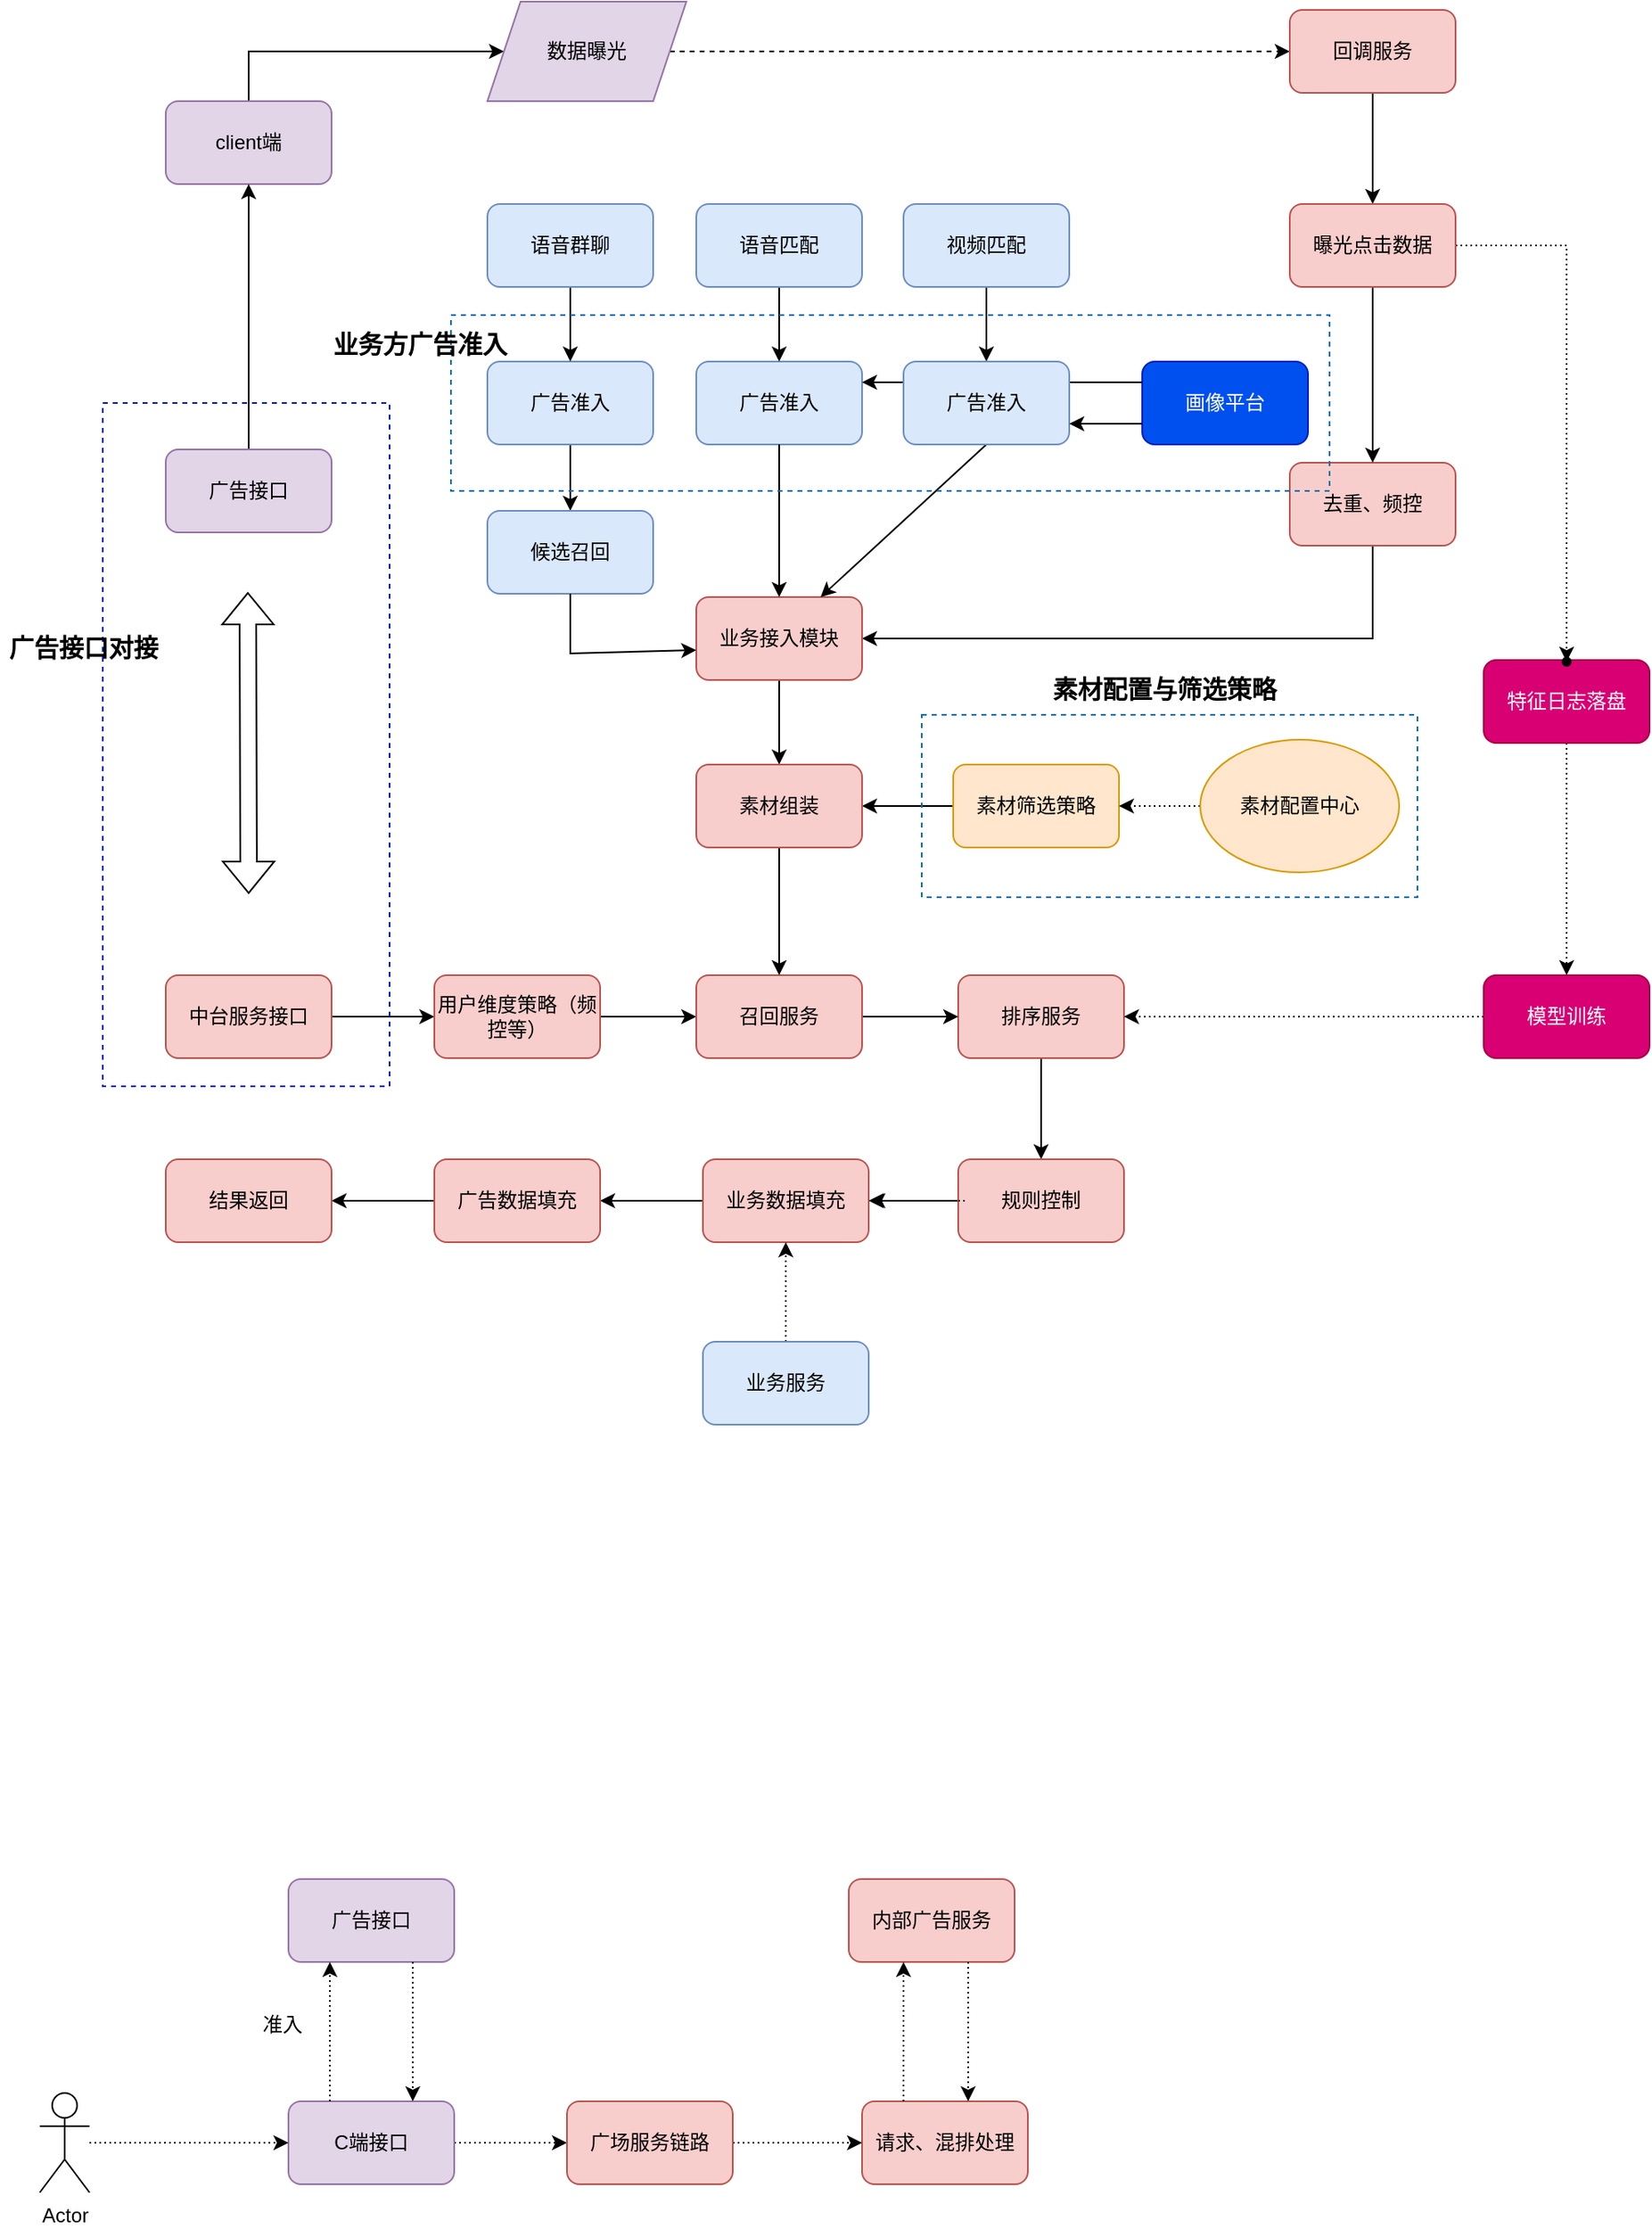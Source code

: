 <mxfile version="19.0.3" type="github">
  <diagram id="p2wRpIBJFvxWtka3z7Nr" name="Page-1">
    <mxGraphModel dx="1553" dy="1036" grid="0" gridSize="10" guides="1" tooltips="1" connect="1" arrows="1" fold="1" page="0" pageScale="1" pageWidth="827" pageHeight="1169" math="0" shadow="0">
      <root>
        <mxCell id="0" />
        <mxCell id="1" parent="0" />
        <mxCell id="6UFCJXkOAKZk3BNe9hMn-11" value="" style="edgeStyle=orthogonalEdgeStyle;rounded=0;orthogonalLoop=1;jettySize=auto;html=1;" parent="1" source="6UFCJXkOAKZk3BNe9hMn-1" target="6UFCJXkOAKZk3BNe9hMn-5" edge="1">
          <mxGeometry relative="1" as="geometry">
            <Array as="points">
              <mxPoint x="210" y="-4" />
            </Array>
          </mxGeometry>
        </mxCell>
        <mxCell id="6UFCJXkOAKZk3BNe9hMn-1" value="client端" style="rounded=1;whiteSpace=wrap;html=1;fillColor=#e1d5e7;strokeColor=#9673a6;" parent="1" vertex="1">
          <mxGeometry x="160" y="26" width="100" height="50" as="geometry" />
        </mxCell>
        <mxCell id="6UFCJXkOAKZk3BNe9hMn-10" value="" style="edgeStyle=orthogonalEdgeStyle;rounded=0;orthogonalLoop=1;jettySize=auto;html=1;" parent="1" source="6UFCJXkOAKZk3BNe9hMn-2" target="6UFCJXkOAKZk3BNe9hMn-1" edge="1">
          <mxGeometry relative="1" as="geometry" />
        </mxCell>
        <mxCell id="6UFCJXkOAKZk3BNe9hMn-2" value="广告接口" style="rounded=1;whiteSpace=wrap;html=1;fillColor=#e1d5e7;strokeColor=#9673a6;" parent="1" vertex="1">
          <mxGeometry x="160" y="236" width="100" height="50" as="geometry" />
        </mxCell>
        <mxCell id="6UFCJXkOAKZk3BNe9hMn-22" value="" style="edgeStyle=orthogonalEdgeStyle;rounded=0;orthogonalLoop=1;jettySize=auto;html=1;dashed=1;" parent="1" source="6UFCJXkOAKZk3BNe9hMn-5" target="6UFCJXkOAKZk3BNe9hMn-6" edge="1">
          <mxGeometry relative="1" as="geometry">
            <mxPoint x="414" y="106" as="targetPoint" />
          </mxGeometry>
        </mxCell>
        <mxCell id="6UFCJXkOAKZk3BNe9hMn-5" value="数据曝光" style="shape=parallelogram;perimeter=parallelogramPerimeter;whiteSpace=wrap;html=1;fixedSize=1;fillColor=#e1d5e7;strokeColor=#9673a6;" parent="1" vertex="1">
          <mxGeometry x="354" y="-34" width="120" height="60" as="geometry" />
        </mxCell>
        <mxCell id="uRrBAlwz7mGKRy-9YRJE-32" value="" style="edgeStyle=orthogonalEdgeStyle;rounded=0;orthogonalLoop=1;jettySize=auto;html=1;" parent="1" source="6UFCJXkOAKZk3BNe9hMn-6" target="uRrBAlwz7mGKRy-9YRJE-31" edge="1">
          <mxGeometry relative="1" as="geometry" />
        </mxCell>
        <mxCell id="6UFCJXkOAKZk3BNe9hMn-6" value="回调服务" style="rounded=1;whiteSpace=wrap;html=1;fillColor=#f8cecc;strokeColor=#b85450;" parent="1" vertex="1">
          <mxGeometry x="838" y="-29" width="100" height="50" as="geometry" />
        </mxCell>
        <mxCell id="uRrBAlwz7mGKRy-9YRJE-53" value="" style="edgeStyle=none;rounded=0;orthogonalLoop=1;jettySize=auto;html=1;entryX=1;entryY=0.5;entryDx=0;entryDy=0;exitX=0.5;exitY=1;exitDx=0;exitDy=0;" parent="1" source="6UFCJXkOAKZk3BNe9hMn-7" target="uRrBAlwz7mGKRy-9YRJE-3" edge="1">
          <mxGeometry relative="1" as="geometry">
            <Array as="points">
              <mxPoint x="888" y="350" />
            </Array>
          </mxGeometry>
        </mxCell>
        <mxCell id="6UFCJXkOAKZk3BNe9hMn-7" value="去重、频控" style="rounded=1;whiteSpace=wrap;html=1;fillColor=#f8cecc;strokeColor=#b85450;" parent="1" vertex="1">
          <mxGeometry x="838" y="244" width="100" height="50" as="geometry" />
        </mxCell>
        <mxCell id="uRrBAlwz7mGKRy-9YRJE-16" value="" style="edgeStyle=orthogonalEdgeStyle;rounded=0;orthogonalLoop=1;jettySize=auto;html=1;" parent="1" source="uRrBAlwz7mGKRy-9YRJE-1" target="uRrBAlwz7mGKRy-9YRJE-2" edge="1">
          <mxGeometry relative="1" as="geometry" />
        </mxCell>
        <mxCell id="uRrBAlwz7mGKRy-9YRJE-1" value="中台服务接口" style="rounded=1;whiteSpace=wrap;html=1;fillColor=#f8cecc;strokeColor=#b85450;" parent="1" vertex="1">
          <mxGeometry x="160" y="553" width="100" height="50" as="geometry" />
        </mxCell>
        <mxCell id="uRrBAlwz7mGKRy-9YRJE-51" value="" style="edgeStyle=none;rounded=0;orthogonalLoop=1;jettySize=auto;html=1;" parent="1" source="uRrBAlwz7mGKRy-9YRJE-2" target="uRrBAlwz7mGKRy-9YRJE-50" edge="1">
          <mxGeometry relative="1" as="geometry" />
        </mxCell>
        <mxCell id="uRrBAlwz7mGKRy-9YRJE-2" value="用户维度策略（频控等）" style="rounded=1;whiteSpace=wrap;html=1;fillColor=#f8cecc;strokeColor=#b85450;" parent="1" vertex="1">
          <mxGeometry x="322" y="553" width="100" height="50" as="geometry" />
        </mxCell>
        <mxCell id="uRrBAlwz7mGKRy-9YRJE-55" value="" style="edgeStyle=none;rounded=0;orthogonalLoop=1;jettySize=auto;html=1;" parent="1" source="uRrBAlwz7mGKRy-9YRJE-3" target="uRrBAlwz7mGKRy-9YRJE-54" edge="1">
          <mxGeometry relative="1" as="geometry" />
        </mxCell>
        <mxCell id="uRrBAlwz7mGKRy-9YRJE-3" value="业务接入模块" style="rounded=1;whiteSpace=wrap;html=1;fillColor=#f8cecc;strokeColor=#b85450;" parent="1" vertex="1">
          <mxGeometry x="480" y="325" width="100" height="50" as="geometry" />
        </mxCell>
        <mxCell id="uRrBAlwz7mGKRy-9YRJE-19" value="" style="edgeStyle=orthogonalEdgeStyle;rounded=0;orthogonalLoop=1;jettySize=auto;html=1;" parent="1" source="uRrBAlwz7mGKRy-9YRJE-4" target="uRrBAlwz7mGKRy-9YRJE-15" edge="1">
          <mxGeometry relative="1" as="geometry" />
        </mxCell>
        <mxCell id="uRrBAlwz7mGKRy-9YRJE-4" value="排序服务" style="rounded=1;whiteSpace=wrap;html=1;fillColor=#f8cecc;strokeColor=#b85450;" parent="1" vertex="1">
          <mxGeometry x="638" y="553" width="100" height="50" as="geometry" />
        </mxCell>
        <mxCell id="0HuSh8gsWG1smfFd3EnL-18" value="" style="edgeStyle=orthogonalEdgeStyle;rounded=0;orthogonalLoop=1;jettySize=auto;html=1;" edge="1" parent="1" source="uRrBAlwz7mGKRy-9YRJE-5" target="0HuSh8gsWG1smfFd3EnL-17">
          <mxGeometry relative="1" as="geometry" />
        </mxCell>
        <mxCell id="uRrBAlwz7mGKRy-9YRJE-5" value="广告准入" style="rounded=1;whiteSpace=wrap;html=1;fillColor=#dae8fc;strokeColor=#6c8ebf;" parent="1" vertex="1">
          <mxGeometry x="354" y="183" width="100" height="50" as="geometry" />
        </mxCell>
        <mxCell id="uRrBAlwz7mGKRy-9YRJE-6" value="广告准入" style="rounded=1;whiteSpace=wrap;html=1;fillColor=#dae8fc;strokeColor=#6c8ebf;" parent="1" vertex="1">
          <mxGeometry x="480" y="183" width="100" height="50" as="geometry" />
        </mxCell>
        <mxCell id="uRrBAlwz7mGKRy-9YRJE-9" value="" style="endArrow=classic;html=1;rounded=0;entryX=0.5;entryY=0;entryDx=0;entryDy=0;exitX=0.5;exitY=1;exitDx=0;exitDy=0;" parent="1" source="uRrBAlwz7mGKRy-9YRJE-6" target="uRrBAlwz7mGKRy-9YRJE-3" edge="1">
          <mxGeometry width="50" height="50" relative="1" as="geometry">
            <mxPoint x="644" y="428" as="sourcePoint" />
            <mxPoint x="759" y="568" as="targetPoint" />
          </mxGeometry>
        </mxCell>
        <mxCell id="uRrBAlwz7mGKRy-9YRJE-10" value="" style="endArrow=classic;html=1;rounded=0;entryX=0.75;entryY=0;entryDx=0;entryDy=0;exitX=0.5;exitY=1;exitDx=0;exitDy=0;" parent="1" target="uRrBAlwz7mGKRy-9YRJE-3" edge="1">
          <mxGeometry width="50" height="50" relative="1" as="geometry">
            <mxPoint x="655" y="233" as="sourcePoint" />
            <mxPoint x="917" y="617" as="targetPoint" />
          </mxGeometry>
        </mxCell>
        <mxCell id="uRrBAlwz7mGKRy-9YRJE-23" value="" style="edgeStyle=orthogonalEdgeStyle;rounded=0;orthogonalLoop=1;jettySize=auto;html=1;" parent="1" source="uRrBAlwz7mGKRy-9YRJE-12" target="uRrBAlwz7mGKRy-9YRJE-13" edge="1">
          <mxGeometry relative="1" as="geometry" />
        </mxCell>
        <mxCell id="uRrBAlwz7mGKRy-9YRJE-12" value="业务数据填充" style="rounded=1;whiteSpace=wrap;html=1;fillColor=#f8cecc;strokeColor=#b85450;" parent="1" vertex="1">
          <mxGeometry x="484" y="664" width="100" height="50" as="geometry" />
        </mxCell>
        <mxCell id="0HuSh8gsWG1smfFd3EnL-5" value="" style="edgeStyle=orthogonalEdgeStyle;rounded=0;orthogonalLoop=1;jettySize=auto;html=1;" edge="1" parent="1" source="uRrBAlwz7mGKRy-9YRJE-13" target="0HuSh8gsWG1smfFd3EnL-4">
          <mxGeometry relative="1" as="geometry" />
        </mxCell>
        <mxCell id="uRrBAlwz7mGKRy-9YRJE-13" value="广告数据填充" style="rounded=1;whiteSpace=wrap;html=1;fillColor=#f8cecc;strokeColor=#b85450;" parent="1" vertex="1">
          <mxGeometry x="322" y="664" width="100" height="50" as="geometry" />
        </mxCell>
        <mxCell id="uRrBAlwz7mGKRy-9YRJE-20" value="" style="edgeStyle=orthogonalEdgeStyle;rounded=0;orthogonalLoop=1;jettySize=auto;html=1;" parent="1" source="uRrBAlwz7mGKRy-9YRJE-15" edge="1">
          <mxGeometry relative="1" as="geometry">
            <mxPoint x="585" y="689" as="targetPoint" />
          </mxGeometry>
        </mxCell>
        <mxCell id="uRrBAlwz7mGKRy-9YRJE-15" value="规则控制" style="rounded=1;whiteSpace=wrap;html=1;fillColor=#f8cecc;strokeColor=#b85450;" parent="1" vertex="1">
          <mxGeometry x="638" y="664" width="100" height="50" as="geometry" />
        </mxCell>
        <mxCell id="uRrBAlwz7mGKRy-9YRJE-33" value="" style="edgeStyle=orthogonalEdgeStyle;rounded=0;orthogonalLoop=1;jettySize=auto;html=1;" parent="1" source="uRrBAlwz7mGKRy-9YRJE-31" target="6UFCJXkOAKZk3BNe9hMn-7" edge="1">
          <mxGeometry relative="1" as="geometry" />
        </mxCell>
        <mxCell id="uRrBAlwz7mGKRy-9YRJE-47" value="" style="edgeStyle=none;rounded=0;orthogonalLoop=1;jettySize=auto;html=1;dashed=1;dashPattern=1 2;" parent="1" source="uRrBAlwz7mGKRy-9YRJE-31" target="uRrBAlwz7mGKRy-9YRJE-46" edge="1">
          <mxGeometry relative="1" as="geometry">
            <Array as="points">
              <mxPoint x="1005" y="113" />
            </Array>
          </mxGeometry>
        </mxCell>
        <mxCell id="uRrBAlwz7mGKRy-9YRJE-31" value="曝光点击数据" style="rounded=1;whiteSpace=wrap;html=1;fillColor=#f8cecc;strokeColor=#b85450;" parent="1" vertex="1">
          <mxGeometry x="838" y="88" width="100" height="50" as="geometry" />
        </mxCell>
        <mxCell id="uRrBAlwz7mGKRy-9YRJE-57" value="" style="edgeStyle=none;rounded=0;orthogonalLoop=1;jettySize=auto;html=1;" parent="1" source="uRrBAlwz7mGKRy-9YRJE-34" target="uRrBAlwz7mGKRy-9YRJE-54" edge="1">
          <mxGeometry relative="1" as="geometry" />
        </mxCell>
        <mxCell id="uRrBAlwz7mGKRy-9YRJE-34" value="素材筛选策略" style="rounded=1;whiteSpace=wrap;html=1;fillColor=#ffe6cc;strokeColor=#d79b00;" parent="1" vertex="1">
          <mxGeometry x="635" y="426" width="100" height="50" as="geometry" />
        </mxCell>
        <mxCell id="uRrBAlwz7mGKRy-9YRJE-38" value="" style="edgeStyle=none;rounded=0;orthogonalLoop=1;jettySize=auto;html=1;dashed=1;dashPattern=1 2;" parent="1" source="uRrBAlwz7mGKRy-9YRJE-37" target="uRrBAlwz7mGKRy-9YRJE-34" edge="1">
          <mxGeometry relative="1" as="geometry" />
        </mxCell>
        <mxCell id="uRrBAlwz7mGKRy-9YRJE-37" value="素材配置中心" style="ellipse;whiteSpace=wrap;html=1;fillColor=#ffe6cc;strokeColor=#d79b00;" parent="1" vertex="1">
          <mxGeometry x="784" y="411" width="120" height="80" as="geometry" />
        </mxCell>
        <mxCell id="uRrBAlwz7mGKRy-9YRJE-48" value="" style="edgeStyle=none;rounded=0;orthogonalLoop=1;jettySize=auto;html=1;dashed=1;dashPattern=1 2;" parent="1" source="uRrBAlwz7mGKRy-9YRJE-44" target="uRrBAlwz7mGKRy-9YRJE-45" edge="1">
          <mxGeometry relative="1" as="geometry" />
        </mxCell>
        <mxCell id="uRrBAlwz7mGKRy-9YRJE-44" value="特征日志落盘" style="rounded=1;whiteSpace=wrap;html=1;fillColor=#d80073;fontColor=#ffffff;strokeColor=#A50040;" parent="1" vertex="1">
          <mxGeometry x="955" y="363" width="100" height="50" as="geometry" />
        </mxCell>
        <mxCell id="uRrBAlwz7mGKRy-9YRJE-49" value="" style="edgeStyle=none;rounded=0;orthogonalLoop=1;jettySize=auto;html=1;dashed=1;dashPattern=1 2;" parent="1" source="uRrBAlwz7mGKRy-9YRJE-45" target="uRrBAlwz7mGKRy-9YRJE-4" edge="1">
          <mxGeometry relative="1" as="geometry" />
        </mxCell>
        <mxCell id="uRrBAlwz7mGKRy-9YRJE-45" value="模型训练" style="rounded=1;whiteSpace=wrap;html=1;fillColor=#d80073;fontColor=#ffffff;strokeColor=#A50040;" parent="1" vertex="1">
          <mxGeometry x="955" y="553" width="100" height="50" as="geometry" />
        </mxCell>
        <mxCell id="uRrBAlwz7mGKRy-9YRJE-46" value="" style="shape=waypoint;sketch=0;size=6;pointerEvents=1;points=[];fillColor=default;resizable=0;rotatable=0;perimeter=centerPerimeter;snapToPoint=1;rounded=1;" parent="1" vertex="1">
          <mxGeometry x="985" y="344" width="40" height="40" as="geometry" />
        </mxCell>
        <mxCell id="uRrBAlwz7mGKRy-9YRJE-52" value="" style="edgeStyle=none;rounded=0;orthogonalLoop=1;jettySize=auto;html=1;" parent="1" source="uRrBAlwz7mGKRy-9YRJE-50" target="uRrBAlwz7mGKRy-9YRJE-4" edge="1">
          <mxGeometry relative="1" as="geometry" />
        </mxCell>
        <mxCell id="uRrBAlwz7mGKRy-9YRJE-50" value="召回服务" style="rounded=1;whiteSpace=wrap;html=1;fillColor=#f8cecc;strokeColor=#b85450;" parent="1" vertex="1">
          <mxGeometry x="480" y="553" width="100" height="50" as="geometry" />
        </mxCell>
        <mxCell id="uRrBAlwz7mGKRy-9YRJE-56" value="" style="edgeStyle=none;rounded=0;orthogonalLoop=1;jettySize=auto;html=1;" parent="1" source="uRrBAlwz7mGKRy-9YRJE-54" target="uRrBAlwz7mGKRy-9YRJE-50" edge="1">
          <mxGeometry relative="1" as="geometry" />
        </mxCell>
        <mxCell id="uRrBAlwz7mGKRy-9YRJE-54" value="素材组装" style="rounded=1;whiteSpace=wrap;html=1;fillColor=#f8cecc;strokeColor=#b85450;" parent="1" vertex="1">
          <mxGeometry x="480" y="426" width="100" height="50" as="geometry" />
        </mxCell>
        <mxCell id="uRrBAlwz7mGKRy-9YRJE-59" value="" style="edgeStyle=none;rounded=0;orthogonalLoop=1;jettySize=auto;html=1;dashed=1;dashPattern=1 2;" parent="1" target="uRrBAlwz7mGKRy-9YRJE-12" edge="1">
          <mxGeometry relative="1" as="geometry">
            <mxPoint x="642" y="689" as="sourcePoint" />
          </mxGeometry>
        </mxCell>
        <mxCell id="uRrBAlwz7mGKRy-9YRJE-61" value="" style="edgeStyle=none;rounded=0;orthogonalLoop=1;jettySize=auto;html=1;dashed=1;dashPattern=1 2;" parent="1" source="uRrBAlwz7mGKRy-9YRJE-60" target="uRrBAlwz7mGKRy-9YRJE-12" edge="1">
          <mxGeometry relative="1" as="geometry" />
        </mxCell>
        <mxCell id="uRrBAlwz7mGKRy-9YRJE-60" value="业务服务" style="rounded=1;whiteSpace=wrap;html=1;fillColor=#dae8fc;strokeColor=#6c8ebf;" parent="1" vertex="1">
          <mxGeometry x="484" y="774" width="100" height="50" as="geometry" />
        </mxCell>
        <mxCell id="uRrBAlwz7mGKRy-9YRJE-62" value="广告接口" style="rounded=1;whiteSpace=wrap;html=1;fillColor=#e1d5e7;strokeColor=#9673a6;" parent="1" vertex="1">
          <mxGeometry x="234" y="1098" width="100" height="50" as="geometry" />
        </mxCell>
        <mxCell id="uRrBAlwz7mGKRy-9YRJE-74" value="" style="edgeStyle=none;rounded=0;orthogonalLoop=1;jettySize=auto;html=1;dashed=1;dashPattern=1 2;" parent="1" source="uRrBAlwz7mGKRy-9YRJE-63" target="uRrBAlwz7mGKRy-9YRJE-73" edge="1">
          <mxGeometry relative="1" as="geometry" />
        </mxCell>
        <mxCell id="uRrBAlwz7mGKRy-9YRJE-63" value="C端接口" style="rounded=1;whiteSpace=wrap;html=1;fillColor=#e1d5e7;strokeColor=#9673a6;" parent="1" vertex="1">
          <mxGeometry x="234" y="1232" width="100" height="50" as="geometry" />
        </mxCell>
        <mxCell id="uRrBAlwz7mGKRy-9YRJE-64" value="内部广告服务" style="rounded=1;whiteSpace=wrap;html=1;fillColor=#f8cecc;strokeColor=#b85450;" parent="1" vertex="1">
          <mxGeometry x="572" y="1098" width="100" height="50" as="geometry" />
        </mxCell>
        <mxCell id="uRrBAlwz7mGKRy-9YRJE-65" value="请求、混排处理" style="rounded=1;whiteSpace=wrap;html=1;fillColor=#f8cecc;strokeColor=#b85450;" parent="1" vertex="1">
          <mxGeometry x="580" y="1232" width="100" height="50" as="geometry" />
        </mxCell>
        <mxCell id="uRrBAlwz7mGKRy-9YRJE-67" value="" style="edgeStyle=none;rounded=0;orthogonalLoop=1;jettySize=auto;html=1;dashed=1;dashPattern=1 2;" parent="1" source="uRrBAlwz7mGKRy-9YRJE-66" target="uRrBAlwz7mGKRy-9YRJE-63" edge="1">
          <mxGeometry relative="1" as="geometry" />
        </mxCell>
        <mxCell id="uRrBAlwz7mGKRy-9YRJE-66" value="Actor" style="shape=umlActor;verticalLabelPosition=bottom;verticalAlign=top;html=1;outlineConnect=0;" parent="1" vertex="1">
          <mxGeometry x="84" y="1227" width="30" height="60" as="geometry" />
        </mxCell>
        <mxCell id="uRrBAlwz7mGKRy-9YRJE-68" value="" style="endArrow=classic;html=1;rounded=0;dashed=1;dashPattern=1 2;exitX=0.25;exitY=0;exitDx=0;exitDy=0;entryX=0.25;entryY=1;entryDx=0;entryDy=0;" parent="1" source="uRrBAlwz7mGKRy-9YRJE-63" target="uRrBAlwz7mGKRy-9YRJE-62" edge="1">
          <mxGeometry width="50" height="50" relative="1" as="geometry">
            <mxPoint x="280" y="1222" as="sourcePoint" />
            <mxPoint x="330" y="1172" as="targetPoint" />
          </mxGeometry>
        </mxCell>
        <mxCell id="uRrBAlwz7mGKRy-9YRJE-69" value="" style="endArrow=classic;html=1;rounded=0;dashed=1;dashPattern=1 2;exitX=0.75;exitY=1;exitDx=0;exitDy=0;entryX=0.75;entryY=0;entryDx=0;entryDy=0;" parent="1" source="uRrBAlwz7mGKRy-9YRJE-62" target="uRrBAlwz7mGKRy-9YRJE-63" edge="1">
          <mxGeometry width="50" height="50" relative="1" as="geometry">
            <mxPoint x="269" y="1242" as="sourcePoint" />
            <mxPoint x="269" y="1158" as="targetPoint" />
          </mxGeometry>
        </mxCell>
        <mxCell id="uRrBAlwz7mGKRy-9YRJE-71" value="" style="endArrow=classic;html=1;rounded=0;dashed=1;dashPattern=1 2;exitX=0.25;exitY=0;exitDx=0;exitDy=0;entryX=0.25;entryY=1;entryDx=0;entryDy=0;" parent="1" edge="1">
          <mxGeometry width="50" height="50" relative="1" as="geometry">
            <mxPoint x="605" y="1232" as="sourcePoint" />
            <mxPoint x="605" y="1148" as="targetPoint" />
          </mxGeometry>
        </mxCell>
        <mxCell id="uRrBAlwz7mGKRy-9YRJE-72" value="" style="endArrow=classic;html=1;rounded=0;dashed=1;dashPattern=1 2;exitX=0.75;exitY=1;exitDx=0;exitDy=0;entryX=0.75;entryY=0;entryDx=0;entryDy=0;" parent="1" edge="1">
          <mxGeometry width="50" height="50" relative="1" as="geometry">
            <mxPoint x="644" y="1148" as="sourcePoint" />
            <mxPoint x="644" y="1232" as="targetPoint" />
          </mxGeometry>
        </mxCell>
        <mxCell id="uRrBAlwz7mGKRy-9YRJE-75" value="" style="edgeStyle=none;rounded=0;orthogonalLoop=1;jettySize=auto;html=1;dashed=1;dashPattern=1 2;" parent="1" source="uRrBAlwz7mGKRy-9YRJE-73" target="uRrBAlwz7mGKRy-9YRJE-65" edge="1">
          <mxGeometry relative="1" as="geometry" />
        </mxCell>
        <mxCell id="uRrBAlwz7mGKRy-9YRJE-73" value="广场服务链路" style="rounded=1;whiteSpace=wrap;html=1;fillColor=#f8cecc;strokeColor=#b85450;" parent="1" vertex="1">
          <mxGeometry x="402" y="1232" width="100" height="50" as="geometry" />
        </mxCell>
        <mxCell id="uRrBAlwz7mGKRy-9YRJE-76" value="准入" style="text;html=1;resizable=0;autosize=1;align=center;verticalAlign=middle;points=[];fillColor=none;strokeColor=none;rounded=0;" parent="1" vertex="1">
          <mxGeometry x="213" y="1177" width="34" height="18" as="geometry" />
        </mxCell>
        <mxCell id="0HuSh8gsWG1smfFd3EnL-3" value="" style="shape=flexArrow;endArrow=classic;startArrow=classic;html=1;rounded=0;" edge="1" parent="1">
          <mxGeometry width="100" height="100" relative="1" as="geometry">
            <mxPoint x="210" y="504" as="sourcePoint" />
            <mxPoint x="209.5" y="322" as="targetPoint" />
          </mxGeometry>
        </mxCell>
        <mxCell id="0HuSh8gsWG1smfFd3EnL-4" value="结果返回" style="rounded=1;whiteSpace=wrap;html=1;fillColor=#f8cecc;strokeColor=#b85450;" vertex="1" parent="1">
          <mxGeometry x="160" y="664" width="100" height="50" as="geometry" />
        </mxCell>
        <mxCell id="0HuSh8gsWG1smfFd3EnL-10" value="" style="edgeStyle=orthogonalEdgeStyle;rounded=0;orthogonalLoop=1;jettySize=auto;html=1;" edge="1" parent="1" source="0HuSh8gsWG1smfFd3EnL-7" target="uRrBAlwz7mGKRy-9YRJE-5">
          <mxGeometry relative="1" as="geometry" />
        </mxCell>
        <mxCell id="0HuSh8gsWG1smfFd3EnL-7" value="语音群聊" style="rounded=1;whiteSpace=wrap;html=1;fillColor=#dae8fc;strokeColor=#6c8ebf;" vertex="1" parent="1">
          <mxGeometry x="354" y="88" width="100" height="50" as="geometry" />
        </mxCell>
        <mxCell id="0HuSh8gsWG1smfFd3EnL-11" value="" style="edgeStyle=orthogonalEdgeStyle;rounded=0;orthogonalLoop=1;jettySize=auto;html=1;" edge="1" parent="1" source="0HuSh8gsWG1smfFd3EnL-8" target="uRrBAlwz7mGKRy-9YRJE-6">
          <mxGeometry relative="1" as="geometry" />
        </mxCell>
        <mxCell id="0HuSh8gsWG1smfFd3EnL-8" value="语音匹配" style="rounded=1;whiteSpace=wrap;html=1;fillColor=#dae8fc;strokeColor=#6c8ebf;" vertex="1" parent="1">
          <mxGeometry x="480" y="88" width="100" height="50" as="geometry" />
        </mxCell>
        <mxCell id="0HuSh8gsWG1smfFd3EnL-12" value="" style="edgeStyle=orthogonalEdgeStyle;rounded=0;orthogonalLoop=1;jettySize=auto;html=1;" edge="1" parent="1" source="0HuSh8gsWG1smfFd3EnL-9">
          <mxGeometry relative="1" as="geometry">
            <mxPoint x="655" y="183" as="targetPoint" />
          </mxGeometry>
        </mxCell>
        <mxCell id="0HuSh8gsWG1smfFd3EnL-9" value="视频匹配" style="rounded=1;whiteSpace=wrap;html=1;fillColor=#dae8fc;strokeColor=#6c8ebf;" vertex="1" parent="1">
          <mxGeometry x="605" y="88" width="100" height="50" as="geometry" />
        </mxCell>
        <mxCell id="0HuSh8gsWG1smfFd3EnL-13" value="画像平台" style="rounded=1;whiteSpace=wrap;html=1;fillColor=#0050ef;strokeColor=#001DBC;fontColor=#ffffff;" vertex="1" parent="1">
          <mxGeometry x="749" y="183" width="100" height="50" as="geometry" />
        </mxCell>
        <mxCell id="0HuSh8gsWG1smfFd3EnL-14" value="" style="endArrow=classic;html=1;rounded=0;exitX=0;exitY=0.25;exitDx=0;exitDy=0;entryX=1;entryY=0.25;entryDx=0;entryDy=0;" edge="1" parent="1" source="0HuSh8gsWG1smfFd3EnL-13" target="uRrBAlwz7mGKRy-9YRJE-6">
          <mxGeometry width="50" height="50" relative="1" as="geometry">
            <mxPoint x="790" y="334" as="sourcePoint" />
            <mxPoint x="695" y="314" as="targetPoint" />
          </mxGeometry>
        </mxCell>
        <mxCell id="0HuSh8gsWG1smfFd3EnL-15" value="广告准入" style="rounded=1;whiteSpace=wrap;html=1;fillColor=#dae8fc;strokeColor=#6c8ebf;" vertex="1" parent="1">
          <mxGeometry x="605" y="183" width="100" height="50" as="geometry" />
        </mxCell>
        <mxCell id="0HuSh8gsWG1smfFd3EnL-16" value="" style="endArrow=classic;html=1;rounded=0;entryX=1;entryY=0.75;entryDx=0;entryDy=0;exitX=0;exitY=0.75;exitDx=0;exitDy=0;" edge="1" parent="1" source="0HuSh8gsWG1smfFd3EnL-13" target="0HuSh8gsWG1smfFd3EnL-15">
          <mxGeometry width="50" height="50" relative="1" as="geometry">
            <mxPoint x="735" y="273" as="sourcePoint" />
            <mxPoint x="671" y="273" as="targetPoint" />
          </mxGeometry>
        </mxCell>
        <mxCell id="0HuSh8gsWG1smfFd3EnL-17" value="候选召回" style="rounded=1;whiteSpace=wrap;html=1;fillColor=#dae8fc;strokeColor=#6c8ebf;" vertex="1" parent="1">
          <mxGeometry x="354" y="273" width="100" height="50" as="geometry" />
        </mxCell>
        <mxCell id="0HuSh8gsWG1smfFd3EnL-19" value="" style="endArrow=classic;html=1;rounded=0;entryX=0;entryY=0.64;entryDx=0;entryDy=0;exitX=0.5;exitY=1;exitDx=0;exitDy=0;entryPerimeter=0;" edge="1" parent="1" source="0HuSh8gsWG1smfFd3EnL-17" target="uRrBAlwz7mGKRy-9YRJE-3">
          <mxGeometry width="50" height="50" relative="1" as="geometry">
            <mxPoint x="388" y="375" as="sourcePoint" />
            <mxPoint x="288" y="467" as="targetPoint" />
            <Array as="points">
              <mxPoint x="404" y="359" />
            </Array>
          </mxGeometry>
        </mxCell>
        <mxCell id="0HuSh8gsWG1smfFd3EnL-22" value="" style="rounded=0;whiteSpace=wrap;html=1;dashed=1;fillColor=none;fontColor=#ffffff;strokeColor=#001DBC;" vertex="1" parent="1">
          <mxGeometry x="122" y="208" width="173" height="412" as="geometry" />
        </mxCell>
        <mxCell id="0HuSh8gsWG1smfFd3EnL-24" value="" style="rounded=0;whiteSpace=wrap;html=1;dashed=1;fillColor=none;fontColor=#ffffff;strokeColor=#006EAF;" vertex="1" parent="1">
          <mxGeometry x="332" y="155" width="530" height="106" as="geometry" />
        </mxCell>
        <mxCell id="0HuSh8gsWG1smfFd3EnL-25" value="" style="rounded=0;whiteSpace=wrap;html=1;dashed=1;fillColor=none;fontColor=#ffffff;strokeColor=#006EAF;" vertex="1" parent="1">
          <mxGeometry x="616" y="396" width="299" height="110" as="geometry" />
        </mxCell>
        <mxCell id="0HuSh8gsWG1smfFd3EnL-26" value="&lt;b&gt;业务方广告准入&lt;/b&gt;" style="text;html=1;resizable=0;autosize=1;align=center;verticalAlign=middle;points=[];fillColor=none;strokeColor=none;rounded=0;dashed=1;fontSize=15;" vertex="1" parent="1">
          <mxGeometry x="255" y="161" width="115" height="22" as="geometry" />
        </mxCell>
        <mxCell id="0HuSh8gsWG1smfFd3EnL-27" value="&lt;b&gt;素材配置与筛选策略&lt;/b&gt;" style="text;html=1;resizable=0;autosize=1;align=center;verticalAlign=middle;points=[];fillColor=none;strokeColor=none;rounded=0;dashed=1;fontSize=15;" vertex="1" parent="1">
          <mxGeometry x="689" y="369" width="145" height="22" as="geometry" />
        </mxCell>
        <mxCell id="0HuSh8gsWG1smfFd3EnL-28" value="&lt;b&gt;广告接口对接&lt;/b&gt;" style="text;html=1;resizable=0;autosize=1;align=center;verticalAlign=middle;points=[];fillColor=none;strokeColor=none;rounded=0;dashed=1;fontSize=15;" vertex="1" parent="1">
          <mxGeometry x="60" y="344" width="100" height="22" as="geometry" />
        </mxCell>
      </root>
    </mxGraphModel>
  </diagram>
</mxfile>
